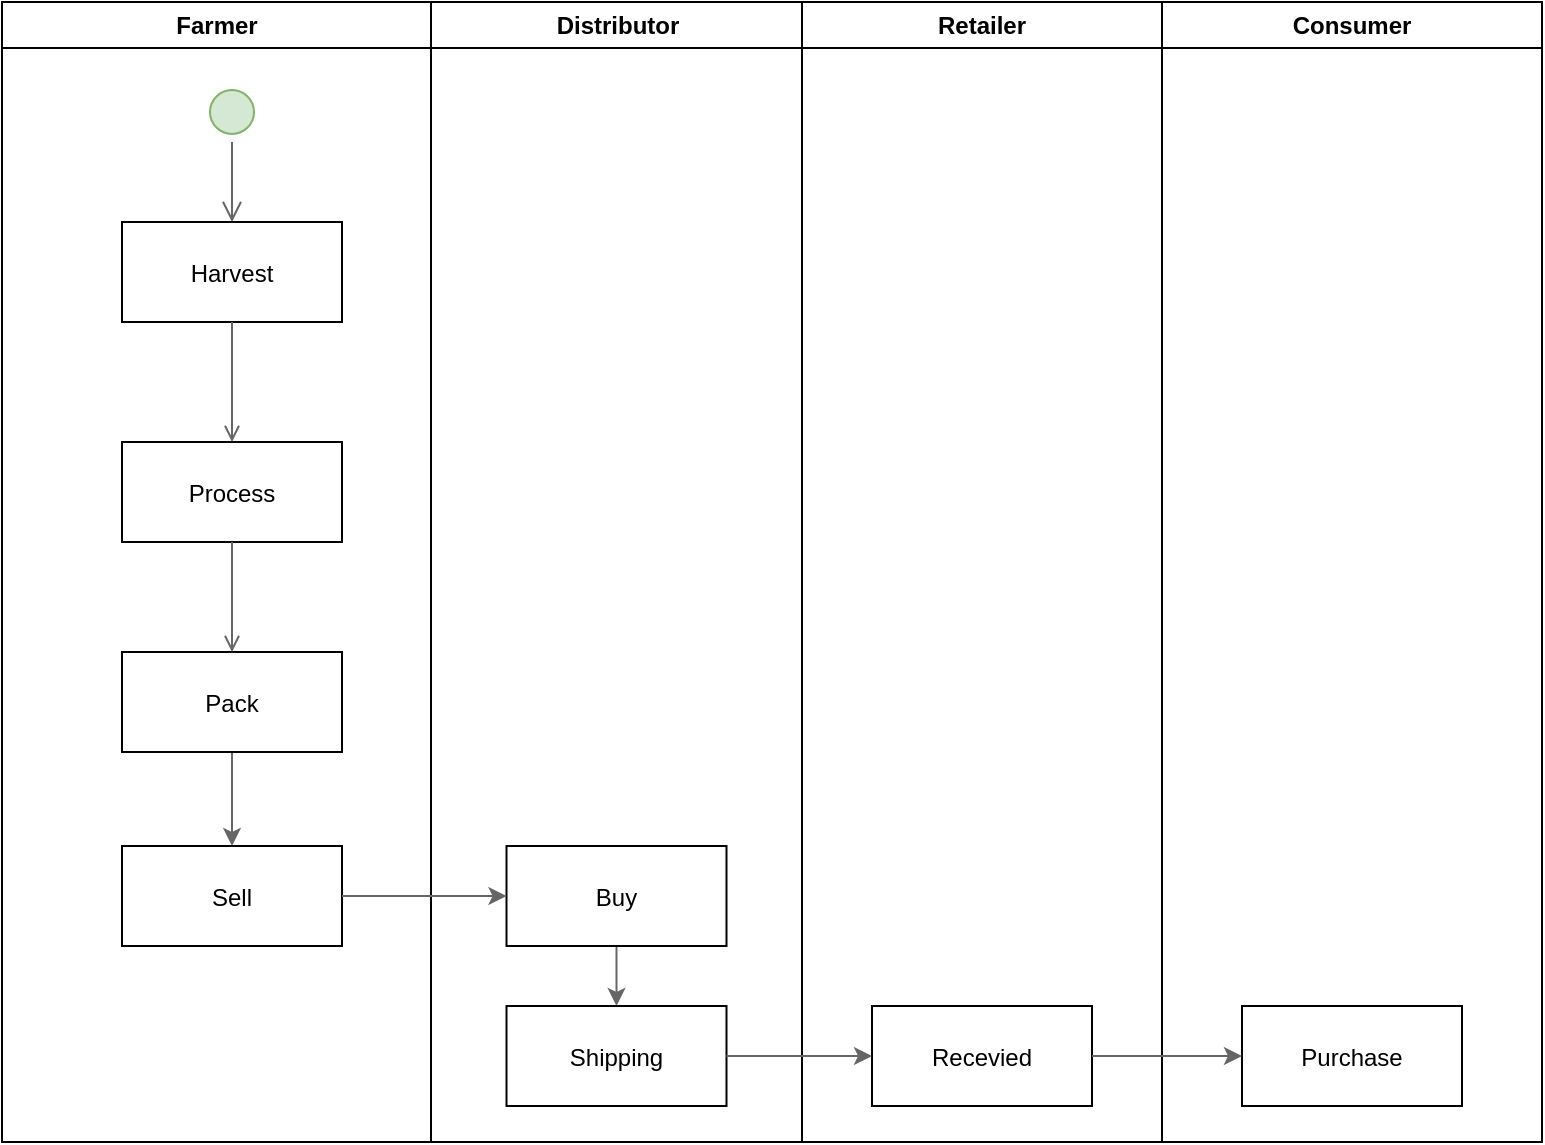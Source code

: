 <mxfile version="14.4.2" type="device" pages="4"><diagram name="Page-1" id="e7e014a7-5840-1c2e-5031-d8a46d1fe8dd"><mxGraphModel dx="1590" dy="804" grid="1" gridSize="10" guides="1" tooltips="1" connect="1" arrows="1" fold="1" page="1" pageScale="1" pageWidth="1169" pageHeight="826" background="#ffffff" math="0" shadow="0"><root><mxCell id="0"/><mxCell id="1" parent="0"/><mxCell id="2" value="Farmer" style="swimlane;whiteSpace=wrap" parent="1" vertex="1"><mxGeometry x="230" y="128" width="214.5" height="570" as="geometry"/></mxCell><mxCell id="5" value="" style="ellipse;shape=startState;fillColor=#d5e8d4;strokeColor=#82b366;" parent="2" vertex="1"><mxGeometry x="100" y="40" width="30" height="30" as="geometry"/></mxCell><mxCell id="6" value="" style="edgeStyle=elbowEdgeStyle;elbow=horizontal;verticalAlign=bottom;endArrow=open;endSize=8;endFill=1;rounded=0;fillColor=#f8cecc;strokeColor=#666666;" parent="2" source="5" target="7" edge="1"><mxGeometry x="100" y="40" as="geometry"><mxPoint x="115" y="110" as="targetPoint"/></mxGeometry></mxCell><mxCell id="7" value="Harvest" style="" parent="2" vertex="1"><mxGeometry x="60" y="110" width="110" height="50" as="geometry"/></mxCell><mxCell id="8" value="Process" style="" parent="2" vertex="1"><mxGeometry x="60" y="220" width="110" height="50" as="geometry"/></mxCell><mxCell id="9" value="" style="endArrow=open;endFill=1;rounded=0;strokeColor=#666666;" parent="2" source="7" target="8" edge="1"><mxGeometry relative="1" as="geometry"/></mxCell><mxCell id="9azg4L5VzdrMVdxSRN8L-49" style="edgeStyle=orthogonalEdgeStyle;rounded=0;orthogonalLoop=1;jettySize=auto;html=1;exitX=0.5;exitY=1;exitDx=0;exitDy=0;entryX=0.5;entryY=0;entryDx=0;entryDy=0;strokeColor=#666666;" parent="2" source="10" target="9azg4L5VzdrMVdxSRN8L-48" edge="1"><mxGeometry relative="1" as="geometry"/></mxCell><mxCell id="10" value="Pack" style="" parent="2" vertex="1"><mxGeometry x="60" y="325" width="110" height="50" as="geometry"/></mxCell><mxCell id="11" value="" style="endArrow=open;endFill=1;rounded=0;strokeColor=#666666;" parent="2" source="8" target="10" edge="1"><mxGeometry relative="1" as="geometry"/></mxCell><mxCell id="9azg4L5VzdrMVdxSRN8L-48" value="Sell" style="" parent="2" vertex="1"><mxGeometry x="60" y="422" width="110" height="50" as="geometry"/></mxCell><mxCell id="3" value="Distributor" style="swimlane;whiteSpace=wrap;startSize=23;" parent="1" vertex="1"><mxGeometry x="444.5" y="128" width="185.5" height="570" as="geometry"/></mxCell><mxCell id="9azg4L5VzdrMVdxSRN8L-55" style="edgeStyle=orthogonalEdgeStyle;rounded=0;orthogonalLoop=1;jettySize=auto;html=1;exitX=0.5;exitY=1;exitDx=0;exitDy=0;entryX=0.5;entryY=0;entryDx=0;entryDy=0;strokeColor=#666666;" parent="3" source="9azg4L5VzdrMVdxSRN8L-50" target="9azg4L5VzdrMVdxSRN8L-51" edge="1"><mxGeometry relative="1" as="geometry"/></mxCell><mxCell id="9azg4L5VzdrMVdxSRN8L-50" value="Buy" style="" parent="3" vertex="1"><mxGeometry x="37.75" y="422" width="110" height="50" as="geometry"/></mxCell><mxCell id="9azg4L5VzdrMVdxSRN8L-51" value="Shipping" style="" parent="3" vertex="1"><mxGeometry x="37.75" y="502" width="110" height="50" as="geometry"/></mxCell><mxCell id="4" value="Retailer" style="swimlane;whiteSpace=wrap" parent="1" vertex="1"><mxGeometry x="630" y="128" width="180" height="570" as="geometry"/></mxCell><mxCell id="9azg4L5VzdrMVdxSRN8L-52" value="Recevied" style="" parent="4" vertex="1"><mxGeometry x="35" y="502" width="110" height="50" as="geometry"/></mxCell><mxCell id="9azg4L5VzdrMVdxSRN8L-41" value="Consumer" style="swimlane;whiteSpace=wrap" parent="1" vertex="1"><mxGeometry x="810" y="128" width="190" height="570" as="geometry"/></mxCell><mxCell id="9azg4L5VzdrMVdxSRN8L-53" value="Purchase" style="" parent="9azg4L5VzdrMVdxSRN8L-41" vertex="1"><mxGeometry x="40" y="502" width="110" height="50" as="geometry"/></mxCell><mxCell id="9azg4L5VzdrMVdxSRN8L-54" style="edgeStyle=orthogonalEdgeStyle;rounded=0;orthogonalLoop=1;jettySize=auto;html=1;exitX=1;exitY=0.5;exitDx=0;exitDy=0;entryX=0;entryY=0.5;entryDx=0;entryDy=0;strokeColor=#666666;" parent="1" source="9azg4L5VzdrMVdxSRN8L-48" target="9azg4L5VzdrMVdxSRN8L-50" edge="1"><mxGeometry relative="1" as="geometry"/></mxCell><mxCell id="9azg4L5VzdrMVdxSRN8L-56" style="edgeStyle=orthogonalEdgeStyle;rounded=0;orthogonalLoop=1;jettySize=auto;html=1;exitX=1;exitY=0.5;exitDx=0;exitDy=0;entryX=0;entryY=0.5;entryDx=0;entryDy=0;strokeColor=#666666;" parent="1" source="9azg4L5VzdrMVdxSRN8L-51" target="9azg4L5VzdrMVdxSRN8L-52" edge="1"><mxGeometry relative="1" as="geometry"/></mxCell><mxCell id="9azg4L5VzdrMVdxSRN8L-57" style="edgeStyle=orthogonalEdgeStyle;rounded=0;orthogonalLoop=1;jettySize=auto;html=1;exitX=1;exitY=0.5;exitDx=0;exitDy=0;entryX=0;entryY=0.5;entryDx=0;entryDy=0;strokeColor=#666666;" parent="1" source="9azg4L5VzdrMVdxSRN8L-52" target="9azg4L5VzdrMVdxSRN8L-53" edge="1"><mxGeometry relative="1" as="geometry"/></mxCell></root></mxGraphModel></diagram><diagram id="cy98jU0Nq0IYp5uzGwko" name="Page-2"><mxGraphModel dx="598" dy="670" grid="1" gridSize="10" guides="1" tooltips="1" connect="1" arrows="1" fold="1" page="1" pageScale="1" pageWidth="850" pageHeight="1100" math="0" shadow="0"><root><mxCell id="0Zbqtq5jj-TxXMt2J5jh-0"/><mxCell id="0Zbqtq5jj-TxXMt2J5jh-1" parent="0Zbqtq5jj-TxXMt2J5jh-0"/><mxCell id="bbKS8UCOLe5UxFveGy3L-0" value="" style="shape=umlLifeline;participant=umlActor;perimeter=lifelinePerimeter;whiteSpace=wrap;html=1;container=1;collapsible=0;recursiveResize=0;verticalAlign=top;spacingTop=36;outlineConnect=0;" vertex="1" parent="0Zbqtq5jj-TxXMt2J5jh-1"><mxGeometry x="190" y="80" width="20" height="620" as="geometry"/></mxCell><mxCell id="bbKS8UCOLe5UxFveGy3L-2" value="" style="shape=umlLifeline;participant=umlActor;perimeter=lifelinePerimeter;whiteSpace=wrap;html=1;container=1;collapsible=0;recursiveResize=0;verticalAlign=top;spacingTop=36;outlineConnect=0;" vertex="1" parent="0Zbqtq5jj-TxXMt2J5jh-1"><mxGeometry x="290" y="80" width="20" height="620" as="geometry"/></mxCell><mxCell id="bbKS8UCOLe5UxFveGy3L-3" value="" style="shape=umlLifeline;participant=umlActor;perimeter=lifelinePerimeter;whiteSpace=wrap;html=1;container=1;collapsible=0;recursiveResize=0;verticalAlign=top;spacingTop=36;outlineConnect=0;" vertex="1" parent="0Zbqtq5jj-TxXMt2J5jh-1"><mxGeometry x="390" y="80" width="20" height="620" as="geometry"/></mxCell><mxCell id="bbKS8UCOLe5UxFveGy3L-4" value="" style="shape=umlLifeline;participant=umlActor;perimeter=lifelinePerimeter;whiteSpace=wrap;html=1;container=1;collapsible=0;recursiveResize=0;verticalAlign=top;spacingTop=36;outlineConnect=0;" vertex="1" parent="0Zbqtq5jj-TxXMt2J5jh-1"><mxGeometry x="490" y="80" width="20" height="620" as="geometry"/></mxCell><mxCell id="bbKS8UCOLe5UxFveGy3L-5" value="Coffee" style="text;strokeColor=none;fillColor=none;align=left;verticalAlign=top;spacingLeft=4;spacingRight=4;overflow=hidden;rotatable=0;points=[[0,0.5],[1,0.5]];portConstraint=eastwest;" vertex="1" parent="0Zbqtq5jj-TxXMt2J5jh-1"><mxGeometry x="70" y="50" width="55" height="26" as="geometry"/></mxCell><mxCell id="bbKS8UCOLe5UxFveGy3L-6" value="Farmer" style="text;strokeColor=none;fillColor=none;align=left;verticalAlign=top;spacingLeft=4;spacingRight=4;overflow=hidden;rotatable=0;points=[[0,0.5],[1,0.5]];portConstraint=eastwest;" vertex="1" parent="0Zbqtq5jj-TxXMt2J5jh-1"><mxGeometry x="172.5" y="50" width="55" height="26" as="geometry"/></mxCell><mxCell id="bbKS8UCOLe5UxFveGy3L-7" value="Distributor" style="text;strokeColor=none;fillColor=none;align=left;verticalAlign=top;spacingLeft=4;spacingRight=4;overflow=hidden;rotatable=0;points=[[0,0.5],[1,0.5]];portConstraint=eastwest;" vertex="1" parent="0Zbqtq5jj-TxXMt2J5jh-1"><mxGeometry x="270" y="50" width="55" height="26" as="geometry"/></mxCell><mxCell id="bbKS8UCOLe5UxFveGy3L-8" value="Retailer" style="text;strokeColor=none;fillColor=none;align=left;verticalAlign=top;spacingLeft=4;spacingRight=4;overflow=hidden;rotatable=0;points=[[0,0.5],[1,0.5]];portConstraint=eastwest;" vertex="1" parent="0Zbqtq5jj-TxXMt2J5jh-1"><mxGeometry x="370" y="50" width="55" height="26" as="geometry"/></mxCell><mxCell id="bbKS8UCOLe5UxFveGy3L-9" value="Consumer" style="text;strokeColor=none;fillColor=none;align=left;verticalAlign=top;spacingLeft=4;spacingRight=4;overflow=hidden;rotatable=0;points=[[0,0.5],[1,0.5]];portConstraint=eastwest;" vertex="1" parent="0Zbqtq5jj-TxXMt2J5jh-1"><mxGeometry x="472.5" y="50" width="67.5" height="26" as="geometry"/></mxCell><mxCell id="bbKS8UCOLe5UxFveGy3L-1" value="" style="shape=umlLifeline;participant=umlEntity;perimeter=lifelinePerimeter;whiteSpace=wrap;html=1;container=1;collapsible=0;recursiveResize=0;verticalAlign=top;spacingTop=36;outlineConnect=0;" vertex="1" parent="0Zbqtq5jj-TxXMt2J5jh-1"><mxGeometry x="70" y="80" width="40" height="620" as="geometry"/></mxCell><mxCell id="bbKS8UCOLe5UxFveGy3L-10" value="" style="html=1;points=[];perimeter=orthogonalPerimeter;fillColor=none;" vertex="1" parent="bbKS8UCOLe5UxFveGy3L-1"><mxGeometry x="7.5" y="70" width="25" height="550" as="geometry"/></mxCell><mxCell id="bbKS8UCOLe5UxFveGy3L-11" value="harvestitem()" style="html=1;verticalAlign=bottom;startArrow=circle;startFill=1;endArrow=open;startSize=6;endSize=8;strokeColor=#666666;exitX=-0.087;exitY=0.279;exitDx=0;exitDy=0;exitPerimeter=0;" edge="1" parent="0Zbqtq5jj-TxXMt2J5jh-1" source="bbKS8UCOLe5UxFveGy3L-12"><mxGeometry width="80" relative="1" as="geometry"><mxPoint x="180" y="230" as="sourcePoint"/><mxPoint x="100" y="230" as="targetPoint"/></mxGeometry></mxCell><mxCell id="bbKS8UCOLe5UxFveGy3L-12" value="" style="html=1;points=[];perimeter=orthogonalPerimeter;fillColor=none;" vertex="1" parent="0Zbqtq5jj-TxXMt2J5jh-1"><mxGeometry x="187.5" y="150" width="25" height="290" as="geometry"/></mxCell><mxCell id="bbKS8UCOLe5UxFveGy3L-13" value="" style="html=1;points=[];perimeter=orthogonalPerimeter;fillColor=none;" vertex="1" parent="0Zbqtq5jj-TxXMt2J5jh-1"><mxGeometry x="287.5" y="360" width="25" height="220" as="geometry"/></mxCell><mxCell id="bbKS8UCOLe5UxFveGy3L-14" value="" style="html=1;points=[];perimeter=orthogonalPerimeter;fillColor=none;" vertex="1" parent="0Zbqtq5jj-TxXMt2J5jh-1"><mxGeometry x="387.5" y="400" width="25" height="220" as="geometry"/></mxCell><mxCell id="bbKS8UCOLe5UxFveGy3L-15" value="" style="html=1;points=[];perimeter=orthogonalPerimeter;fillColor=none;" vertex="1" parent="0Zbqtq5jj-TxXMt2J5jh-1"><mxGeometry x="487.5" y="540" width="25" height="160" as="geometry"/></mxCell><mxCell id="bbKS8UCOLe5UxFveGy3L-16" value="processitem()" style="html=1;verticalAlign=bottom;startArrow=circle;startFill=1;endArrow=open;startSize=6;endSize=8;strokeColor=#666666;exitX=-0.087;exitY=0.279;exitDx=0;exitDy=0;exitPerimeter=0;" edge="1" parent="0Zbqtq5jj-TxXMt2J5jh-1"><mxGeometry width="80" relative="1" as="geometry"><mxPoint x="187.505" y="280.91" as="sourcePoint"/><mxPoint x="102.18" y="280" as="targetPoint"/><Array as="points"><mxPoint x="150" y="280"/></Array></mxGeometry></mxCell><mxCell id="bbKS8UCOLe5UxFveGy3L-17" value="packitem()" style="html=1;verticalAlign=bottom;startArrow=circle;startFill=1;endArrow=open;startSize=6;endSize=8;strokeColor=#666666;exitX=-0.087;exitY=0.279;exitDx=0;exitDy=0;exitPerimeter=0;" edge="1" parent="0Zbqtq5jj-TxXMt2J5jh-1"><mxGeometry width="80" relative="1" as="geometry"><mxPoint x="187.505" y="320.91" as="sourcePoint"/><mxPoint x="102.18" y="320" as="targetPoint"/></mxGeometry></mxCell><mxCell id="bbKS8UCOLe5UxFveGy3L-18" value="sellitem()" style="html=1;verticalAlign=bottom;startArrow=circle;startFill=1;endArrow=open;startSize=6;endSize=8;strokeColor=#666666;exitX=-0.087;exitY=0.279;exitDx=0;exitDy=0;exitPerimeter=0;" edge="1" parent="0Zbqtq5jj-TxXMt2J5jh-1"><mxGeometry width="80" relative="1" as="geometry"><mxPoint x="187.505" y="370.91" as="sourcePoint"/><mxPoint x="102.18" y="370" as="targetPoint"/></mxGeometry></mxCell><mxCell id="bbKS8UCOLe5UxFveGy3L-19" value="buyitem()" style="html=1;verticalAlign=bottom;startArrow=circle;startFill=1;endArrow=open;startSize=6;endSize=8;strokeColor=#666666;exitX=-0.087;exitY=0.279;exitDx=0;exitDy=0;exitPerimeter=0;" edge="1" parent="0Zbqtq5jj-TxXMt2J5jh-1"><mxGeometry width="80" relative="1" as="geometry"><mxPoint x="290.005" y="400.91" as="sourcePoint"/><mxPoint x="204.68" y="400" as="targetPoint"/></mxGeometry></mxCell><mxCell id="bbKS8UCOLe5UxFveGy3L-20" value="receiveitem()" style="html=1;verticalAlign=bottom;startArrow=circle;startFill=1;endArrow=open;startSize=6;endSize=8;strokeColor=#666666;exitX=-0.087;exitY=0.279;exitDx=0;exitDy=0;exitPerimeter=0;" edge="1" parent="0Zbqtq5jj-TxXMt2J5jh-1"><mxGeometry width="80" relative="1" as="geometry"><mxPoint x="395.325" y="523.91" as="sourcePoint"/><mxPoint x="310" y="523" as="targetPoint"/></mxGeometry></mxCell><mxCell id="bbKS8UCOLe5UxFveGy3L-21" value="putchaseitem()" style="html=1;verticalAlign=bottom;startArrow=circle;startFill=1;endArrow=open;startSize=6;endSize=8;strokeColor=#666666;exitX=-0.087;exitY=0.279;exitDx=0;exitDy=0;exitPerimeter=0;" edge="1" parent="0Zbqtq5jj-TxXMt2J5jh-1"><mxGeometry width="80" relative="1" as="geometry"><mxPoint x="495.325" y="600.91" as="sourcePoint"/><mxPoint x="410" y="600" as="targetPoint"/></mxGeometry></mxCell><mxCell id="bbKS8UCOLe5UxFveGy3L-22" value="shipitem()" style="html=1;verticalAlign=bottom;startArrow=circle;startFill=1;endArrow=open;startSize=6;endSize=8;strokeColor=#666666;exitX=-0.087;exitY=0.279;exitDx=0;exitDy=0;exitPerimeter=0;" edge="1" parent="0Zbqtq5jj-TxXMt2J5jh-1"><mxGeometry width="80" relative="1" as="geometry"><mxPoint x="307.825" y="461.0" as="sourcePoint"/><mxPoint x="390" y="460" as="targetPoint"/></mxGeometry></mxCell><mxCell id="bbKS8UCOLe5UxFveGy3L-24" value="fetchitemBufferOne()" style="html=1;verticalAlign=bottom;startArrow=circle;startFill=1;endArrow=open;startSize=6;endSize=8;strokeColor=#666666;exitX=-0.087;exitY=0.279;exitDx=0;exitDy=0;exitPerimeter=0;entryX=-0.12;entryY=0.62;entryDx=0;entryDy=0;entryPerimeter=0;" edge="1" parent="0Zbqtq5jj-TxXMt2J5jh-1" target="bbKS8UCOLe5UxFveGy3L-15"><mxGeometry width="80" relative="1" as="geometry"><mxPoint x="100.005" y="641" as="sourcePoint"/><mxPoint x="182.18" y="640" as="targetPoint"/></mxGeometry></mxCell><mxCell id="bbKS8UCOLe5UxFveGy3L-25" value="fetchitemBufferTwo()" style="html=1;verticalAlign=bottom;startArrow=circle;startFill=1;endArrow=open;startSize=6;endSize=8;strokeColor=#666666;exitX=-0.087;exitY=0.279;exitDx=0;exitDy=0;exitPerimeter=0;entryX=-0.12;entryY=0.62;entryDx=0;entryDy=0;entryPerimeter=0;" edge="1" parent="0Zbqtq5jj-TxXMt2J5jh-1"><mxGeometry width="80" relative="1" as="geometry"><mxPoint x="100.005" y="671.8" as="sourcePoint"/><mxPoint x="484.5" y="670" as="targetPoint"/></mxGeometry></mxCell></root></mxGraphModel></diagram><diagram id="8qDY7PnlW11D59g6-m67" name="Page-3"><mxGraphModel dx="410" dy="438" grid="1" gridSize="10" guides="1" tooltips="1" connect="1" arrows="1" fold="1" page="1" pageScale="1" pageWidth="850" pageHeight="1100" math="0" shadow="0"><root><mxCell id="kyezzlYZJI5Lk1Xzhb7R-0"/><mxCell id="kyezzlYZJI5Lk1Xzhb7R-1" parent="kyezzlYZJI5Lk1Xzhb7R-0"/><mxCell id="kyezzlYZJI5Lk1Xzhb7R-2" value="Actors" style="verticalAlign=top;align=left;spacingTop=8;spacingLeft=2;spacingRight=12;shape=cube;size=10;direction=south;fontStyle=4;html=1;fillColor=none;" vertex="1" parent="kyezzlYZJI5Lk1Xzhb7R-1"><mxGeometry x="60" y="80" width="730" height="100" as="geometry"/></mxCell><mxCell id="qBUy3rZ5ppSiBAPFNyrq-1" value="Modifiers" style="verticalAlign=top;align=left;spacingTop=8;spacingLeft=2;spacingRight=12;shape=cube;size=10;direction=south;fontStyle=4;html=1;fillColor=none;" vertex="1" parent="kyezzlYZJI5Lk1Xzhb7R-1"><mxGeometry x="60" y="230" width="730" height="100" as="geometry"/></mxCell><mxCell id="qBUy3rZ5ppSiBAPFNyrq-2" value="Actors" style="verticalAlign=top;align=left;spacingTop=8;spacingLeft=2;spacingRight=12;shape=cube;size=10;direction=south;fontStyle=4;html=1;fillColor=none;" vertex="1" parent="kyezzlYZJI5Lk1Xzhb7R-1"><mxGeometry x="60" y="390" width="730" height="100" as="geometry"/></mxCell><mxCell id="qBUy3rZ5ppSiBAPFNyrq-3" value="Bean State" style="verticalAlign=top;align=left;spacingTop=8;spacingLeft=2;spacingRight=12;shape=cube;size=10;direction=south;fontStyle=4;html=1;fillColor=none;" vertex="1" parent="kyezzlYZJI5Lk1Xzhb7R-1"><mxGeometry x="60" y="550" width="730" height="100" as="geometry"/></mxCell><mxCell id="qBUy3rZ5ppSiBAPFNyrq-40" style="edgeStyle=orthogonalEdgeStyle;rounded=0;orthogonalLoop=1;jettySize=auto;html=1;entryX=0.5;entryY=0;entryDx=0;entryDy=0;strokeColor=#666666;fontSize=10;" edge="1" parent="kyezzlYZJI5Lk1Xzhb7R-1" source="qBUy3rZ5ppSiBAPFNyrq-4" target="qBUy3rZ5ppSiBAPFNyrq-14"><mxGeometry relative="1" as="geometry"/></mxCell><mxCell id="qBUy3rZ5ppSiBAPFNyrq-4" value="Farmer" style="shape=umlActor;verticalLabelPosition=bottom;verticalAlign=top;html=1;fillColor=none;" vertex="1" parent="kyezzlYZJI5Lk1Xzhb7R-1"><mxGeometry x="120" y="100" width="30" height="60" as="geometry"/></mxCell><mxCell id="qBUy3rZ5ppSiBAPFNyrq-5" value="Farmer" style="shape=umlActor;verticalLabelPosition=bottom;verticalAlign=top;html=1;fillColor=none;" vertex="1" parent="kyezzlYZJI5Lk1Xzhb7R-1"><mxGeometry x="200" y="100" width="30" height="60" as="geometry"/></mxCell><mxCell id="qBUy3rZ5ppSiBAPFNyrq-6" value="Farmer" style="shape=umlActor;verticalLabelPosition=bottom;verticalAlign=top;html=1;fillColor=none;" vertex="1" parent="kyezzlYZJI5Lk1Xzhb7R-1"><mxGeometry x="280" y="100" width="30" height="60" as="geometry"/></mxCell><mxCell id="qBUy3rZ5ppSiBAPFNyrq-7" value="Distributor" style="shape=umlActor;verticalLabelPosition=bottom;verticalAlign=top;html=1;fillColor=none;" vertex="1" parent="kyezzlYZJI5Lk1Xzhb7R-1"><mxGeometry x="440" y="100" width="30" height="60" as="geometry"/></mxCell><mxCell id="qBUy3rZ5ppSiBAPFNyrq-8" value="Farmer" style="shape=umlActor;verticalLabelPosition=bottom;verticalAlign=top;html=1;fillColor=none;" vertex="1" parent="kyezzlYZJI5Lk1Xzhb7R-1"><mxGeometry x="360" y="100" width="30" height="60" as="geometry"/></mxCell><mxCell id="qBUy3rZ5ppSiBAPFNyrq-9" value="Distributor" style="shape=umlActor;verticalLabelPosition=bottom;verticalAlign=top;html=1;fillColor=none;" vertex="1" parent="kyezzlYZJI5Lk1Xzhb7R-1"><mxGeometry x="520" y="100" width="30" height="60" as="geometry"/></mxCell><mxCell id="qBUy3rZ5ppSiBAPFNyrq-10" value="Retailer" style="shape=umlActor;verticalLabelPosition=bottom;verticalAlign=top;html=1;fillColor=none;" vertex="1" parent="kyezzlYZJI5Lk1Xzhb7R-1"><mxGeometry x="600" y="100" width="30" height="60" as="geometry"/></mxCell><mxCell id="qBUy3rZ5ppSiBAPFNyrq-11" value="Consumer" style="shape=umlActor;verticalLabelPosition=bottom;verticalAlign=top;html=1;fillColor=none;" vertex="1" parent="kyezzlYZJI5Lk1Xzhb7R-1"><mxGeometry x="680" y="100" width="30" height="60" as="geometry"/></mxCell><mxCell id="qBUy3rZ5ppSiBAPFNyrq-14" value="Farmer" style="html=1;fillColor=none;fontSize=10;" vertex="1" parent="kyezzlYZJI5Lk1Xzhb7R-1"><mxGeometry x="100" y="270" width="70" height="50" as="geometry"/></mxCell><mxCell id="qBUy3rZ5ppSiBAPFNyrq-15" value="&lt;div&gt;Farmer, &lt;br&gt;&lt;/div&gt;&lt;div&gt;Harvested&lt;/div&gt;" style="html=1;fillColor=none;fontSize=10;" vertex="1" parent="kyezzlYZJI5Lk1Xzhb7R-1"><mxGeometry x="180" y="270" width="70" height="50" as="geometry"/></mxCell><mxCell id="qBUy3rZ5ppSiBAPFNyrq-16" value="&lt;div&gt;Farmer,&lt;/div&gt;&lt;div&gt;Processed&lt;br&gt;&lt;/div&gt;" style="html=1;fillColor=none;fontSize=10;" vertex="1" parent="kyezzlYZJI5Lk1Xzhb7R-1"><mxGeometry x="260" y="270" width="70" height="50" as="geometry"/></mxCell><mxCell id="qBUy3rZ5ppSiBAPFNyrq-17" value="&lt;div&gt;Farmer,&lt;/div&gt;&lt;div&gt;Packed&lt;br&gt;&lt;/div&gt;" style="html=1;fillColor=none;fontSize=10;" vertex="1" parent="kyezzlYZJI5Lk1Xzhb7R-1"><mxGeometry x="340" y="270" width="70" height="50" as="geometry"/></mxCell><mxCell id="qBUy3rZ5ppSiBAPFNyrq-18" value="&lt;div&gt;Distributor,&lt;/div&gt;&lt;div&gt;ForSale,&lt;/div&gt;&lt;div&gt;Paid enough&lt;br&gt;&lt;/div&gt;" style="html=1;fillColor=none;fontSize=10;" vertex="1" parent="kyezzlYZJI5Lk1Xzhb7R-1"><mxGeometry x="420" y="270" width="70" height="50" as="geometry"/></mxCell><mxCell id="qBUy3rZ5ppSiBAPFNyrq-19" value="&lt;div&gt;Distributor,&lt;/div&gt;&lt;div&gt;sold&lt;br&gt;&lt;/div&gt;" style="html=1;fillColor=none;fontSize=10;" vertex="1" parent="kyezzlYZJI5Lk1Xzhb7R-1"><mxGeometry x="500" y="270" width="70" height="50" as="geometry"/></mxCell><mxCell id="qBUy3rZ5ppSiBAPFNyrq-20" value="&lt;div&gt;Retailer,&lt;/div&gt;&lt;div&gt;Shipped&lt;br&gt;&lt;/div&gt;" style="html=1;fillColor=none;fontSize=10;" vertex="1" parent="kyezzlYZJI5Lk1Xzhb7R-1"><mxGeometry x="580" y="270" width="70" height="50" as="geometry"/></mxCell><mxCell id="qBUy3rZ5ppSiBAPFNyrq-21" value="&lt;div&gt;Consumer,&lt;/div&gt;&lt;div&gt;received&lt;br&gt;&lt;/div&gt;" style="html=1;fillColor=none;fontSize=10;" vertex="1" parent="kyezzlYZJI5Lk1Xzhb7R-1"><mxGeometry x="660" y="270" width="70" height="50" as="geometry"/></mxCell><mxCell id="qBUy3rZ5ppSiBAPFNyrq-22" value="harvestitem()" style="html=1;fillColor=none;fontSize=10;" vertex="1" parent="kyezzlYZJI5Lk1Xzhb7R-1"><mxGeometry x="100" y="430" width="70" height="50" as="geometry"/></mxCell><mxCell id="qBUy3rZ5ppSiBAPFNyrq-23" value="processitem()" style="html=1;fillColor=none;fontSize=10;" vertex="1" parent="kyezzlYZJI5Lk1Xzhb7R-1"><mxGeometry x="180" y="430" width="70" height="50" as="geometry"/></mxCell><mxCell id="qBUy3rZ5ppSiBAPFNyrq-24" value="packitem()" style="html=1;fillColor=none;fontSize=10;" vertex="1" parent="kyezzlYZJI5Lk1Xzhb7R-1"><mxGeometry x="260" y="430" width="70" height="50" as="geometry"/></mxCell><mxCell id="qBUy3rZ5ppSiBAPFNyrq-25" value="sellitem()" style="html=1;fillColor=none;fontSize=10;" vertex="1" parent="kyezzlYZJI5Lk1Xzhb7R-1"><mxGeometry x="340" y="430" width="70" height="50" as="geometry"/></mxCell><mxCell id="qBUy3rZ5ppSiBAPFNyrq-26" value="buyitem()" style="html=1;fillColor=none;fontSize=10;" vertex="1" parent="kyezzlYZJI5Lk1Xzhb7R-1"><mxGeometry x="420" y="430" width="70" height="50" as="geometry"/></mxCell><mxCell id="qBUy3rZ5ppSiBAPFNyrq-27" value="shipitem()" style="html=1;fillColor=none;fontSize=10;" vertex="1" parent="kyezzlYZJI5Lk1Xzhb7R-1"><mxGeometry x="500" y="430" width="70" height="50" as="geometry"/></mxCell><mxCell id="qBUy3rZ5ppSiBAPFNyrq-28" value="receiveitem()" style="html=1;fillColor=none;fontSize=10;" vertex="1" parent="kyezzlYZJI5Lk1Xzhb7R-1"><mxGeometry x="580" y="430" width="70" height="50" as="geometry"/></mxCell><mxCell id="qBUy3rZ5ppSiBAPFNyrq-29" value="purchaseitem()" style="html=1;fillColor=none;fontSize=10;" vertex="1" parent="kyezzlYZJI5Lk1Xzhb7R-1"><mxGeometry x="660" y="430" width="70" height="50" as="geometry"/></mxCell><mxCell id="qBUy3rZ5ppSiBAPFNyrq-30" value="harvested" style="html=1;fillColor=none;fontSize=10;" vertex="1" parent="kyezzlYZJI5Lk1Xzhb7R-1"><mxGeometry x="100" y="590" width="70" height="50" as="geometry"/></mxCell><mxCell id="qBUy3rZ5ppSiBAPFNyrq-31" value="processed" style="html=1;fillColor=none;fontSize=10;" vertex="1" parent="kyezzlYZJI5Lk1Xzhb7R-1"><mxGeometry x="180" y="590" width="70" height="50" as="geometry"/></mxCell><mxCell id="qBUy3rZ5ppSiBAPFNyrq-32" value="packed" style="html=1;fillColor=none;fontSize=10;" vertex="1" parent="kyezzlYZJI5Lk1Xzhb7R-1"><mxGeometry x="260" y="590" width="70" height="50" as="geometry"/></mxCell><mxCell id="qBUy3rZ5ppSiBAPFNyrq-33" value="ready for sale" style="html=1;fillColor=none;fontSize=10;" vertex="1" parent="kyezzlYZJI5Lk1Xzhb7R-1"><mxGeometry x="340" y="590" width="70" height="50" as="geometry"/></mxCell><mxCell id="qBUy3rZ5ppSiBAPFNyrq-34" value="sold" style="html=1;fillColor=none;fontSize=10;" vertex="1" parent="kyezzlYZJI5Lk1Xzhb7R-1"><mxGeometry x="420" y="590" width="70" height="50" as="geometry"/></mxCell><mxCell id="qBUy3rZ5ppSiBAPFNyrq-35" value="shipped" style="html=1;fillColor=none;fontSize=10;" vertex="1" parent="kyezzlYZJI5Lk1Xzhb7R-1"><mxGeometry x="500" y="590" width="70" height="50" as="geometry"/></mxCell><mxCell id="qBUy3rZ5ppSiBAPFNyrq-36" value="received" style="html=1;fillColor=none;fontSize=10;" vertex="1" parent="kyezzlYZJI5Lk1Xzhb7R-1"><mxGeometry x="580" y="590" width="70" height="50" as="geometry"/></mxCell><mxCell id="qBUy3rZ5ppSiBAPFNyrq-37" value="purchased" style="html=1;fillColor=none;fontSize=10;" vertex="1" parent="kyezzlYZJI5Lk1Xzhb7R-1"><mxGeometry x="660" y="590" width="70" height="50" as="geometry"/></mxCell><mxCell id="qBUy3rZ5ppSiBAPFNyrq-41" style="edgeStyle=orthogonalEdgeStyle;rounded=0;orthogonalLoop=1;jettySize=auto;html=1;entryX=0.5;entryY=0;entryDx=0;entryDy=0;strokeColor=#666666;fontSize=10;" edge="1" parent="kyezzlYZJI5Lk1Xzhb7R-1"><mxGeometry relative="1" as="geometry"><mxPoint x="214.5" y="160" as="sourcePoint"/><mxPoint x="214.5" y="270" as="targetPoint"/></mxGeometry></mxCell><mxCell id="qBUy3rZ5ppSiBAPFNyrq-42" style="edgeStyle=orthogonalEdgeStyle;rounded=0;orthogonalLoop=1;jettySize=auto;html=1;entryX=0.5;entryY=0;entryDx=0;entryDy=0;strokeColor=#666666;fontSize=10;" edge="1" parent="kyezzlYZJI5Lk1Xzhb7R-1"><mxGeometry relative="1" as="geometry"><mxPoint x="294.5" y="160" as="sourcePoint"/><mxPoint x="294.5" y="270" as="targetPoint"/></mxGeometry></mxCell><mxCell id="qBUy3rZ5ppSiBAPFNyrq-43" style="edgeStyle=orthogonalEdgeStyle;rounded=0;orthogonalLoop=1;jettySize=auto;html=1;entryX=0.5;entryY=0;entryDx=0;entryDy=0;strokeColor=#666666;fontSize=10;" edge="1" parent="kyezzlYZJI5Lk1Xzhb7R-1"><mxGeometry relative="1" as="geometry"><mxPoint x="374.5" y="160" as="sourcePoint"/><mxPoint x="374.5" y="270" as="targetPoint"/></mxGeometry></mxCell><mxCell id="qBUy3rZ5ppSiBAPFNyrq-44" style="edgeStyle=orthogonalEdgeStyle;rounded=0;orthogonalLoop=1;jettySize=auto;html=1;entryX=0.5;entryY=0;entryDx=0;entryDy=0;strokeColor=#666666;fontSize=10;" edge="1" parent="kyezzlYZJI5Lk1Xzhb7R-1"><mxGeometry relative="1" as="geometry"><mxPoint x="456" y="160" as="sourcePoint"/><mxPoint x="456" y="270" as="targetPoint"/></mxGeometry></mxCell><mxCell id="qBUy3rZ5ppSiBAPFNyrq-45" style="edgeStyle=orthogonalEdgeStyle;rounded=0;orthogonalLoop=1;jettySize=auto;html=1;entryX=0.5;entryY=0;entryDx=0;entryDy=0;strokeColor=#666666;fontSize=10;" edge="1" parent="kyezzlYZJI5Lk1Xzhb7R-1"><mxGeometry relative="1" as="geometry"><mxPoint x="535.5" y="160" as="sourcePoint"/><mxPoint x="535.5" y="270" as="targetPoint"/></mxGeometry></mxCell><mxCell id="qBUy3rZ5ppSiBAPFNyrq-46" style="edgeStyle=orthogonalEdgeStyle;rounded=0;orthogonalLoop=1;jettySize=auto;html=1;entryX=0.5;entryY=0;entryDx=0;entryDy=0;strokeColor=#666666;fontSize=10;" edge="1" parent="kyezzlYZJI5Lk1Xzhb7R-1"><mxGeometry relative="1" as="geometry"><mxPoint x="615.5" y="160" as="sourcePoint"/><mxPoint x="615.5" y="270" as="targetPoint"/></mxGeometry></mxCell><mxCell id="qBUy3rZ5ppSiBAPFNyrq-47" style="edgeStyle=orthogonalEdgeStyle;rounded=0;orthogonalLoop=1;jettySize=auto;html=1;entryX=0.5;entryY=0;entryDx=0;entryDy=0;strokeColor=#666666;fontSize=10;" edge="1" parent="kyezzlYZJI5Lk1Xzhb7R-1"><mxGeometry relative="1" as="geometry"><mxPoint x="695.5" y="160" as="sourcePoint"/><mxPoint x="695.5" y="270" as="targetPoint"/></mxGeometry></mxCell><mxCell id="qBUy3rZ5ppSiBAPFNyrq-64" style="edgeStyle=orthogonalEdgeStyle;rounded=0;orthogonalLoop=1;jettySize=auto;html=1;entryX=0.5;entryY=0;entryDx=0;entryDy=0;strokeColor=#666666;fontSize=10;" edge="1" parent="kyezzlYZJI5Lk1Xzhb7R-1"><mxGeometry relative="1" as="geometry"><mxPoint x="140" y="320" as="sourcePoint"/><mxPoint x="140" y="430" as="targetPoint"/></mxGeometry></mxCell><mxCell id="qBUy3rZ5ppSiBAPFNyrq-65" style="edgeStyle=orthogonalEdgeStyle;rounded=0;orthogonalLoop=1;jettySize=auto;html=1;entryX=0.5;entryY=0;entryDx=0;entryDy=0;strokeColor=#666666;fontSize=10;" edge="1" parent="kyezzlYZJI5Lk1Xzhb7R-1"><mxGeometry relative="1" as="geometry"><mxPoint x="219.5" y="320" as="sourcePoint"/><mxPoint x="219.5" y="430" as="targetPoint"/></mxGeometry></mxCell><mxCell id="qBUy3rZ5ppSiBAPFNyrq-66" style="edgeStyle=orthogonalEdgeStyle;rounded=0;orthogonalLoop=1;jettySize=auto;html=1;entryX=0.5;entryY=0;entryDx=0;entryDy=0;strokeColor=#666666;fontSize=10;" edge="1" parent="kyezzlYZJI5Lk1Xzhb7R-1"><mxGeometry relative="1" as="geometry"><mxPoint x="299.5" y="320" as="sourcePoint"/><mxPoint x="299.5" y="430" as="targetPoint"/></mxGeometry></mxCell><mxCell id="qBUy3rZ5ppSiBAPFNyrq-67" style="edgeStyle=orthogonalEdgeStyle;rounded=0;orthogonalLoop=1;jettySize=auto;html=1;entryX=0.5;entryY=0;entryDx=0;entryDy=0;strokeColor=#666666;fontSize=10;" edge="1" parent="kyezzlYZJI5Lk1Xzhb7R-1"><mxGeometry relative="1" as="geometry"><mxPoint x="379.5" y="320" as="sourcePoint"/><mxPoint x="379.5" y="430" as="targetPoint"/></mxGeometry></mxCell><mxCell id="qBUy3rZ5ppSiBAPFNyrq-68" style="edgeStyle=orthogonalEdgeStyle;rounded=0;orthogonalLoop=1;jettySize=auto;html=1;entryX=0.5;entryY=0;entryDx=0;entryDy=0;strokeColor=#666666;fontSize=10;" edge="1" parent="kyezzlYZJI5Lk1Xzhb7R-1"><mxGeometry relative="1" as="geometry"><mxPoint x="461" y="320" as="sourcePoint"/><mxPoint x="461" y="430" as="targetPoint"/></mxGeometry></mxCell><mxCell id="qBUy3rZ5ppSiBAPFNyrq-69" style="edgeStyle=orthogonalEdgeStyle;rounded=0;orthogonalLoop=1;jettySize=auto;html=1;entryX=0.5;entryY=0;entryDx=0;entryDy=0;strokeColor=#666666;fontSize=10;" edge="1" parent="kyezzlYZJI5Lk1Xzhb7R-1"><mxGeometry relative="1" as="geometry"><mxPoint x="540.5" y="320" as="sourcePoint"/><mxPoint x="540.5" y="430" as="targetPoint"/></mxGeometry></mxCell><mxCell id="qBUy3rZ5ppSiBAPFNyrq-70" style="edgeStyle=orthogonalEdgeStyle;rounded=0;orthogonalLoop=1;jettySize=auto;html=1;entryX=0.5;entryY=0;entryDx=0;entryDy=0;strokeColor=#666666;fontSize=10;" edge="1" parent="kyezzlYZJI5Lk1Xzhb7R-1"><mxGeometry relative="1" as="geometry"><mxPoint x="620.5" y="320" as="sourcePoint"/><mxPoint x="620.5" y="430" as="targetPoint"/></mxGeometry></mxCell><mxCell id="qBUy3rZ5ppSiBAPFNyrq-71" style="edgeStyle=orthogonalEdgeStyle;rounded=0;orthogonalLoop=1;jettySize=auto;html=1;entryX=0.5;entryY=0;entryDx=0;entryDy=0;strokeColor=#666666;fontSize=10;" edge="1" parent="kyezzlYZJI5Lk1Xzhb7R-1"><mxGeometry relative="1" as="geometry"><mxPoint x="700.5" y="320" as="sourcePoint"/><mxPoint x="700.5" y="430" as="targetPoint"/></mxGeometry></mxCell><mxCell id="qBUy3rZ5ppSiBAPFNyrq-72" style="edgeStyle=orthogonalEdgeStyle;rounded=0;orthogonalLoop=1;jettySize=auto;html=1;entryX=0.5;entryY=0;entryDx=0;entryDy=0;strokeColor=#666666;fontSize=10;" edge="1" parent="kyezzlYZJI5Lk1Xzhb7R-1"><mxGeometry relative="1" as="geometry"><mxPoint x="140" y="480" as="sourcePoint"/><mxPoint x="140" y="590" as="targetPoint"/></mxGeometry></mxCell><mxCell id="qBUy3rZ5ppSiBAPFNyrq-73" style="edgeStyle=orthogonalEdgeStyle;rounded=0;orthogonalLoop=1;jettySize=auto;html=1;entryX=0.5;entryY=0;entryDx=0;entryDy=0;strokeColor=#666666;fontSize=10;" edge="1" parent="kyezzlYZJI5Lk1Xzhb7R-1"><mxGeometry relative="1" as="geometry"><mxPoint x="219.5" y="480" as="sourcePoint"/><mxPoint x="219.5" y="590" as="targetPoint"/></mxGeometry></mxCell><mxCell id="qBUy3rZ5ppSiBAPFNyrq-74" style="edgeStyle=orthogonalEdgeStyle;rounded=0;orthogonalLoop=1;jettySize=auto;html=1;entryX=0.5;entryY=0;entryDx=0;entryDy=0;strokeColor=#666666;fontSize=10;" edge="1" parent="kyezzlYZJI5Lk1Xzhb7R-1"><mxGeometry relative="1" as="geometry"><mxPoint x="299.5" y="480" as="sourcePoint"/><mxPoint x="299.5" y="590" as="targetPoint"/></mxGeometry></mxCell><mxCell id="qBUy3rZ5ppSiBAPFNyrq-75" style="edgeStyle=orthogonalEdgeStyle;rounded=0;orthogonalLoop=1;jettySize=auto;html=1;entryX=0.5;entryY=0;entryDx=0;entryDy=0;strokeColor=#666666;fontSize=10;" edge="1" parent="kyezzlYZJI5Lk1Xzhb7R-1"><mxGeometry relative="1" as="geometry"><mxPoint x="379.5" y="480" as="sourcePoint"/><mxPoint x="379.5" y="590" as="targetPoint"/></mxGeometry></mxCell><mxCell id="qBUy3rZ5ppSiBAPFNyrq-76" style="edgeStyle=orthogonalEdgeStyle;rounded=0;orthogonalLoop=1;jettySize=auto;html=1;entryX=0.5;entryY=0;entryDx=0;entryDy=0;strokeColor=#666666;fontSize=10;" edge="1" parent="kyezzlYZJI5Lk1Xzhb7R-1"><mxGeometry relative="1" as="geometry"><mxPoint x="461" y="480" as="sourcePoint"/><mxPoint x="461" y="590" as="targetPoint"/></mxGeometry></mxCell><mxCell id="qBUy3rZ5ppSiBAPFNyrq-77" style="edgeStyle=orthogonalEdgeStyle;rounded=0;orthogonalLoop=1;jettySize=auto;html=1;entryX=0.5;entryY=0;entryDx=0;entryDy=0;strokeColor=#666666;fontSize=10;" edge="1" parent="kyezzlYZJI5Lk1Xzhb7R-1"><mxGeometry relative="1" as="geometry"><mxPoint x="540.5" y="480" as="sourcePoint"/><mxPoint x="540.5" y="590" as="targetPoint"/></mxGeometry></mxCell><mxCell id="qBUy3rZ5ppSiBAPFNyrq-78" style="edgeStyle=orthogonalEdgeStyle;rounded=0;orthogonalLoop=1;jettySize=auto;html=1;entryX=0.5;entryY=0;entryDx=0;entryDy=0;strokeColor=#666666;fontSize=10;" edge="1" parent="kyezzlYZJI5Lk1Xzhb7R-1"><mxGeometry relative="1" as="geometry"><mxPoint x="620.5" y="480" as="sourcePoint"/><mxPoint x="620.5" y="590" as="targetPoint"/></mxGeometry></mxCell><mxCell id="qBUy3rZ5ppSiBAPFNyrq-79" style="edgeStyle=orthogonalEdgeStyle;rounded=0;orthogonalLoop=1;jettySize=auto;html=1;entryX=0.5;entryY=0;entryDx=0;entryDy=0;strokeColor=#666666;fontSize=10;" edge="1" parent="kyezzlYZJI5Lk1Xzhb7R-1"><mxGeometry relative="1" as="geometry"><mxPoint x="700.5" y="480" as="sourcePoint"/><mxPoint x="700.5" y="590" as="targetPoint"/></mxGeometry></mxCell></root></mxGraphModel></diagram><diagram id="mbmK5gu5ztMYVxxNzplY" name="Page-4"><mxGraphModel dx="666" dy="767" grid="1" gridSize="10" guides="1" tooltips="1" connect="1" arrows="1" fold="1" page="1" pageScale="1" pageWidth="850" pageHeight="1100" math="0" shadow="0"><root><mxCell id="upzw9A6TMvsgSxKkCUDa-0"/><mxCell id="upzw9A6TMvsgSxKkCUDa-1" parent="upzw9A6TMvsgSxKkCUDa-0"/><mxCell id="oQjRSJJVwdYaXvD6sSY--4" value="&lt;p style=&quot;margin: 0px ; margin-top: 6px ; text-align: center&quot;&gt;&lt;b&gt;FarmerRole&lt;/b&gt;&lt;/p&gt;&lt;hr&gt;&lt;p style=&quot;margin: 0px ; margin-left: 8px&quot;&gt;+ even: added/ removed&lt;br&gt;+ functions: check/ add/ renounce&lt;br&gt;&lt;/p&gt;" style="align=left;overflow=fill;html=1;dropTarget=0;fillColor=none;fontSize=10;" parent="upzw9A6TMvsgSxKkCUDa-1" vertex="1"><mxGeometry x="30" y="70" width="180" height="140" as="geometry"/></mxCell><mxCell id="oQjRSJJVwdYaXvD6sSY--5" value="" style="shape=component;jettyWidth=8;jettyHeight=4;" parent="oQjRSJJVwdYaXvD6sSY--4" vertex="1"><mxGeometry x="1" width="20" height="20" relative="1" as="geometry"><mxPoint x="-24" y="4" as="offset"/></mxGeometry></mxCell><mxCell id="oQjRSJJVwdYaXvD6sSY--7" value="&lt;p style=&quot;margin: 0px ; margin-top: 6px ; text-align: center&quot;&gt;&lt;b&gt;DistributorRole&lt;/b&gt;&lt;/p&gt;&lt;hr&gt;&amp;nbsp; + even: added/ removed&lt;br&gt;&amp;nbsp; + functions: check/ add/ renounce" style="align=left;overflow=fill;html=1;dropTarget=0;fillColor=none;fontSize=10;" parent="upzw9A6TMvsgSxKkCUDa-1" vertex="1"><mxGeometry x="30" y="260" width="180" height="140" as="geometry"/></mxCell><mxCell id="oQjRSJJVwdYaXvD6sSY--8" value="" style="shape=component;jettyWidth=8;jettyHeight=4;" parent="oQjRSJJVwdYaXvD6sSY--7" vertex="1"><mxGeometry x="1" width="20" height="20" relative="1" as="geometry"><mxPoint x="-24" y="4" as="offset"/></mxGeometry></mxCell><mxCell id="oQjRSJJVwdYaXvD6sSY--9" value="&lt;p style=&quot;margin: 0px ; margin-top: 6px ; text-align: center&quot;&gt;&lt;b&gt;RetailerRole&lt;/b&gt;&lt;/p&gt;&lt;hr&gt;&lt;p style=&quot;margin: 0px ; margin-left: 8px&quot;&gt;&amp;nbsp; + even: added/ removed&lt;br&gt;&amp;nbsp; + functions: check/ add/ renounce&lt;/p&gt;" style="align=left;overflow=fill;html=1;dropTarget=0;fillColor=none;fontSize=10;" parent="upzw9A6TMvsgSxKkCUDa-1" vertex="1"><mxGeometry x="30" y="440" width="180" height="140" as="geometry"/></mxCell><mxCell id="oQjRSJJVwdYaXvD6sSY--10" value="" style="shape=component;jettyWidth=8;jettyHeight=4;" parent="oQjRSJJVwdYaXvD6sSY--9" vertex="1"><mxGeometry x="1" width="20" height="20" relative="1" as="geometry"><mxPoint x="-24" y="4" as="offset"/></mxGeometry></mxCell><mxCell id="oQjRSJJVwdYaXvD6sSY--11" value="&lt;p style=&quot;margin: 0px ; margin-top: 6px ; text-align: center&quot;&gt;&lt;b&gt;ConsumerRole&lt;/b&gt;&lt;/p&gt;&lt;hr&gt;&lt;p style=&quot;margin: 0px ; margin-left: 8px&quot;&gt;&amp;nbsp; + even: added/ removed&lt;br&gt;&amp;nbsp; + functions: check/ add/ renounce&lt;/p&gt;" style="align=left;overflow=fill;html=1;dropTarget=0;fillColor=none;fontSize=10;" parent="upzw9A6TMvsgSxKkCUDa-1" vertex="1"><mxGeometry x="30" y="630" width="180" height="140" as="geometry"/></mxCell><mxCell id="oQjRSJJVwdYaXvD6sSY--12" value="" style="shape=component;jettyWidth=8;jettyHeight=4;" parent="oQjRSJJVwdYaXvD6sSY--11" vertex="1"><mxGeometry x="1" width="20" height="20" relative="1" as="geometry"><mxPoint x="-24" y="4" as="offset"/></mxGeometry></mxCell><mxCell id="oQjRSJJVwdYaXvD6sSY--18" style="edgeStyle=orthogonalEdgeStyle;rounded=0;orthogonalLoop=1;jettySize=auto;html=1;entryX=1;entryY=0.5;entryDx=0;entryDy=0;strokeColor=#666666;fontSize=10;exitX=0;exitY=0.5;exitDx=0;exitDy=0;" parent="upzw9A6TMvsgSxKkCUDa-1" source="oQjRSJJVwdYaXvD6sSY--13" target="oQjRSJJVwdYaXvD6sSY--4" edge="1"><mxGeometry relative="1" as="geometry"><mxPoint x="270" y="360" as="sourcePoint"/></mxGeometry></mxCell><mxCell id="oQjRSJJVwdYaXvD6sSY--19" style="edgeStyle=orthogonalEdgeStyle;rounded=0;orthogonalLoop=1;jettySize=auto;html=1;exitX=0;exitY=0.5;exitDx=0;exitDy=0;entryX=1.022;entryY=0.621;entryDx=0;entryDy=0;entryPerimeter=0;strokeColor=#666666;fontSize=10;" parent="upzw9A6TMvsgSxKkCUDa-1" source="oQjRSJJVwdYaXvD6sSY--13" target="oQjRSJJVwdYaXvD6sSY--7" edge="1"><mxGeometry relative="1" as="geometry"/></mxCell><mxCell id="oQjRSJJVwdYaXvD6sSY--20" style="edgeStyle=orthogonalEdgeStyle;rounded=0;orthogonalLoop=1;jettySize=auto;html=1;exitX=0;exitY=0.5;exitDx=0;exitDy=0;strokeColor=#666666;fontSize=10;" parent="upzw9A6TMvsgSxKkCUDa-1" source="oQjRSJJVwdYaXvD6sSY--13" target="oQjRSJJVwdYaXvD6sSY--9" edge="1"><mxGeometry relative="1" as="geometry"/></mxCell><mxCell id="oQjRSJJVwdYaXvD6sSY--21" style="edgeStyle=orthogonalEdgeStyle;rounded=0;orthogonalLoop=1;jettySize=auto;html=1;exitX=0;exitY=0.5;exitDx=0;exitDy=0;entryX=1;entryY=0.5;entryDx=0;entryDy=0;strokeColor=#666666;fontSize=10;" parent="upzw9A6TMvsgSxKkCUDa-1" source="oQjRSJJVwdYaXvD6sSY--13" target="oQjRSJJVwdYaXvD6sSY--11" edge="1"><mxGeometry relative="1" as="geometry"/></mxCell><mxCell id="oQjRSJJVwdYaXvD6sSY--13" value="&lt;p style=&quot;margin: 0px ; margin-top: 6px ; text-align: center&quot;&gt;&lt;b&gt;Supply Chain&lt;/b&gt;&lt;br&gt;&lt;/p&gt;&lt;hr&gt;&lt;p style=&quot;margin: 0px ; margin-left: 8px&quot;&gt;+ even: &lt;br&gt;&lt;/p&gt;&lt;p style=&quot;margin: 0px ; margin-left: 8px&quot;&gt;&amp;nbsp; event Harvested(uint upc);&lt;br&gt;&amp;nbsp; event Processed(uint upc);&lt;br&gt;&amp;nbsp; event Packed(uint upc);&lt;br&gt;&amp;nbsp; event ForSale(uint upc);&lt;br&gt;&amp;nbsp; event Sold(uint upc);&lt;br&gt;&amp;nbsp; event Shipped(uint upc);&lt;br&gt;&amp;nbsp; event Received(uint upc);&lt;br&gt;&amp;nbsp; event Purchased(uint upc);&lt;/p&gt;&lt;p style=&quot;margin: 0px ; margin-left: 8px&quot;&gt;&lt;br&gt;&lt;/p&gt;&lt;p style=&quot;margin: 0px ; margin-left: 8px&quot;&gt;+ functions: &lt;br&gt;&lt;/p&gt;&lt;p style=&quot;margin: 0px ; margin-left: 8px&quot;&gt;harvesteditem()&lt;/p&gt;&lt;p style=&quot;margin: 0px ; margin-left: 8px&quot;&gt;processitem()&lt;/p&gt;&lt;p style=&quot;margin: 0px ; margin-left: 8px&quot;&gt;packitem()&lt;/p&gt;&lt;p style=&quot;margin: 0px ; margin-left: 8px&quot;&gt;sellitem()&lt;/p&gt;&lt;p style=&quot;margin: 0px ; margin-left: 8px&quot;&gt;buyitem()&lt;/p&gt;&lt;p style=&quot;margin: 0px ; margin-left: 8px&quot;&gt;shipitem()&lt;/p&gt;&lt;p style=&quot;margin: 0px ; margin-left: 8px&quot;&gt;receiveitem()&lt;/p&gt;&lt;p style=&quot;margin: 0px ; margin-left: 8px&quot;&gt;purchaseitem()&lt;/p&gt;&lt;p style=&quot;margin: 0px ; margin-left: 8px&quot;&gt;fetchitemBufferOne()&lt;/p&gt;&lt;p style=&quot;margin: 0px ; margin-left: 8px&quot;&gt;fetchitemBufferTwo()&lt;/p&gt;&lt;p style=&quot;margin: 0px ; margin-left: 8px&quot;&gt;&lt;br&gt;&lt;br&gt;&lt;/p&gt;" style="align=left;overflow=fill;html=1;dropTarget=0;fillColor=none;fontSize=10;" parent="upzw9A6TMvsgSxKkCUDa-1" vertex="1"><mxGeometry x="300" y="260" width="180" height="320" as="geometry"/></mxCell><mxCell id="oQjRSJJVwdYaXvD6sSY--14" value="" style="shape=component;jettyWidth=8;jettyHeight=4;" parent="oQjRSJJVwdYaXvD6sSY--13" vertex="1"><mxGeometry x="1" width="20" height="20" relative="1" as="geometry"><mxPoint x="-24" y="4" as="offset"/></mxGeometry></mxCell><mxCell id="oQjRSJJVwdYaXvD6sSY--17" style="edgeStyle=orthogonalEdgeStyle;rounded=0;orthogonalLoop=1;jettySize=auto;html=1;exitX=0;exitY=0.5;exitDx=0;exitDy=0;entryX=1;entryY=0.5;entryDx=0;entryDy=0;strokeColor=#666666;fontSize=10;" parent="upzw9A6TMvsgSxKkCUDa-1" source="oQjRSJJVwdYaXvD6sSY--15" target="oQjRSJJVwdYaXvD6sSY--13" edge="1"><mxGeometry relative="1" as="geometry"/></mxCell><mxCell id="oQjRSJJVwdYaXvD6sSY--15" value="&lt;p style=&quot;margin: 0px ; margin-top: 6px ; text-align: center&quot;&gt;&lt;b&gt;Ownable&lt;/b&gt;&lt;br&gt;&lt;/p&gt;&lt;hr&gt;&lt;p style=&quot;margin: 0px ; margin-left: 8px&quot;&gt;+ even: &lt;br&gt;&lt;/p&gt;&lt;p style=&quot;margin: 0px ; margin-left: 8px&quot;&gt;&amp;nbsp; event TransferOwnership()&lt;br&gt;&lt;/p&gt;&lt;p style=&quot;margin: 0px ; margin-left: 8px&quot;&gt;&lt;br&gt;&lt;/p&gt;&lt;p style=&quot;margin: 0px ; margin-left: 8px&quot;&gt;+ functions: check/ add/ &lt;br&gt;&lt;/p&gt;&lt;p style=&quot;margin: 0px ; margin-left: 8px&quot;&gt;&amp;nbsp;&amp;nbsp;&amp;nbsp;&amp;nbsp;&amp;nbsp;&amp;nbsp;&amp;nbsp;&amp;nbsp;&amp;nbsp;&amp;nbsp;&amp;nbsp;&amp;nbsp;&amp;nbsp;&amp;nbsp;&amp;nbsp;&amp;nbsp;&amp;nbsp;&amp;nbsp; renounce/ transfer&lt;br&gt;&lt;/p&gt;&lt;div&gt;&lt;br&gt;&lt;/div&gt;&lt;p style=&quot;margin: 0px ; margin-left: 8px&quot;&gt;&lt;br&gt;&lt;br&gt;&lt;/p&gt;" style="align=left;overflow=fill;html=1;dropTarget=0;fillColor=none;fontSize=10;" parent="upzw9A6TMvsgSxKkCUDa-1" vertex="1"><mxGeometry x="550" y="260" width="180" height="320" as="geometry"/></mxCell><mxCell id="oQjRSJJVwdYaXvD6sSY--16" value="" style="shape=component;jettyWidth=8;jettyHeight=4;" parent="oQjRSJJVwdYaXvD6sSY--15" vertex="1"><mxGeometry x="1" width="20" height="20" relative="1" as="geometry"><mxPoint x="-24" y="4" as="offset"/></mxGeometry></mxCell></root></mxGraphModel></diagram></mxfile>